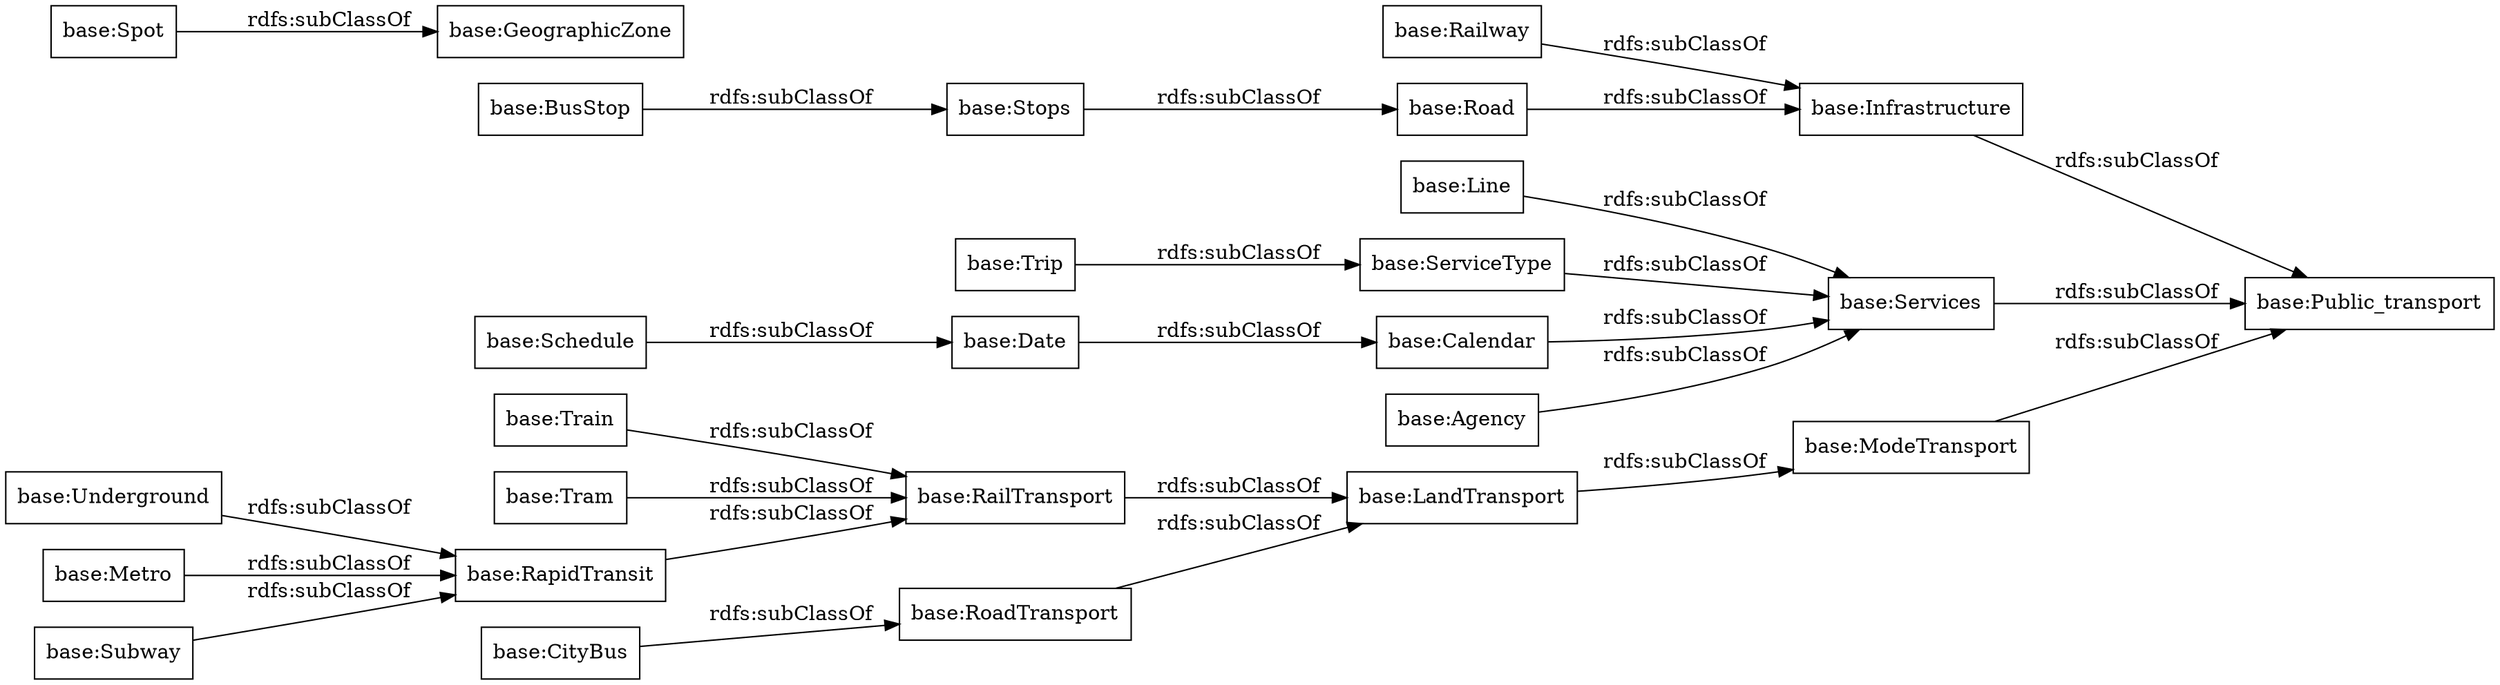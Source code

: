 digraph ar2dtool_diagram { 
rankdir=LR;
size="1000"
node [shape = rectangle, color="black"]; "base:Tram" "base:BusStop" "base:ModeTransport" "base:LandTransport" "base:Spot" "base:Line" "base:Trip" "base:CityBus" "base:Road" "base:Infrastructure" "base:Schedule" "base:ServiceType" "base:Underground" "base:Metro" "base:Stops" "base:RoadTransport" "base:Subway" "base:Date" "base:RailTransport" "base:Services" "base:Agency" "base:GeographicZone" "base:RapidTransit" "base:Railway" "base:Train" "base:Calendar" "base:Public_transport" ; /*classes style*/
	"base:ModeTransport" -> "base:Public_transport" [ label = "rdfs:subClassOf" ];
	"base:Stops" -> "base:Road" [ label = "rdfs:subClassOf" ];
	"base:Trip" -> "base:ServiceType" [ label = "rdfs:subClassOf" ];
	"base:BusStop" -> "base:Stops" [ label = "rdfs:subClassOf" ];
	"base:RailTransport" -> "base:LandTransport" [ label = "rdfs:subClassOf" ];
	"base:Schedule" -> "base:Date" [ label = "rdfs:subClassOf" ];
	"base:Underground" -> "base:RapidTransit" [ label = "rdfs:subClassOf" ];
	"base:LandTransport" -> "base:ModeTransport" [ label = "rdfs:subClassOf" ];
	"base:Tram" -> "base:RailTransport" [ label = "rdfs:subClassOf" ];
	"base:Spot" -> "base:GeographicZone" [ label = "rdfs:subClassOf" ];
	"base:Services" -> "base:Public_transport" [ label = "rdfs:subClassOf" ];
	"base:Line" -> "base:Services" [ label = "rdfs:subClassOf" ];
	"base:CityBus" -> "base:RoadTransport" [ label = "rdfs:subClassOf" ];
	"base:Date" -> "base:Calendar" [ label = "rdfs:subClassOf" ];
	"base:Infrastructure" -> "base:Public_transport" [ label = "rdfs:subClassOf" ];
	"base:Agency" -> "base:Services" [ label = "rdfs:subClassOf" ];
	"base:Calendar" -> "base:Services" [ label = "rdfs:subClassOf" ];
	"base:Railway" -> "base:Infrastructure" [ label = "rdfs:subClassOf" ];
	"base:Train" -> "base:RailTransport" [ label = "rdfs:subClassOf" ];
	"base:Subway" -> "base:RapidTransit" [ label = "rdfs:subClassOf" ];
	"base:RapidTransit" -> "base:RailTransport" [ label = "rdfs:subClassOf" ];
	"base:ServiceType" -> "base:Services" [ label = "rdfs:subClassOf" ];
	"base:RoadTransport" -> "base:LandTransport" [ label = "rdfs:subClassOf" ];
	"base:Road" -> "base:Infrastructure" [ label = "rdfs:subClassOf" ];
	"base:Metro" -> "base:RapidTransit" [ label = "rdfs:subClassOf" ];

}
